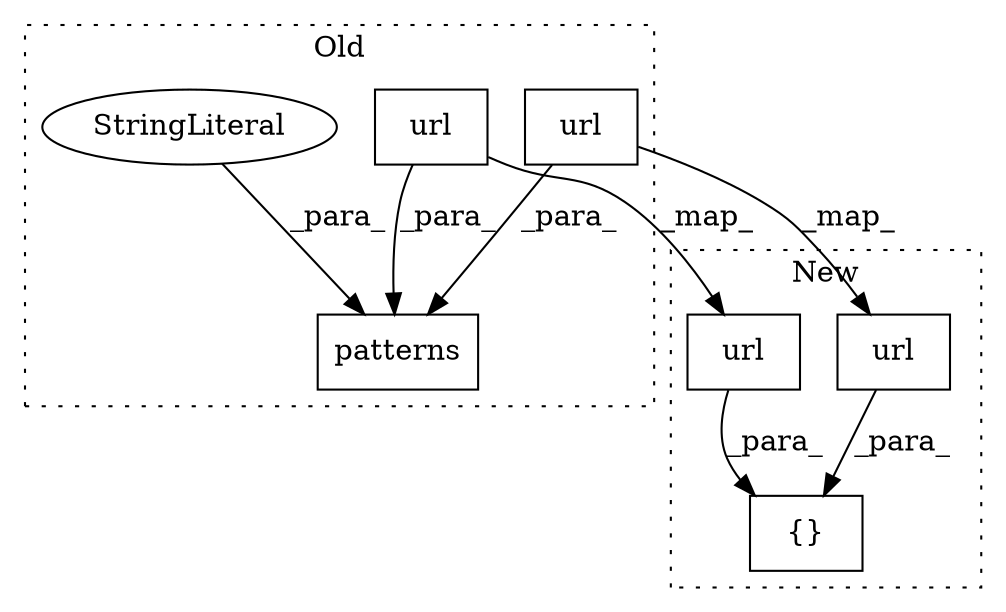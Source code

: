digraph G {
subgraph cluster0 {
1 [label="url" a="32" s="199,252" l="4,1" shape="box"];
4 [label="patterns" a="32" s="165,308" l="9,1" shape="box"];
5 [label="StringLiteral" a="45" s="174" l="24" shape="ellipse"];
7 [label="url" a="32" s="254,307" l="4,1" shape="box"];
label = "Old";
style="dotted";
}
subgraph cluster1 {
2 [label="url" a="32" s="181,234" l="4,1" shape="box"];
3 [label="{}" a="4" s="180,290" l="1,1" shape="box"];
6 [label="url" a="32" s="236,289" l="4,1" shape="box"];
label = "New";
style="dotted";
}
1 -> 4 [label="_para_"];
1 -> 2 [label="_map_"];
2 -> 3 [label="_para_"];
5 -> 4 [label="_para_"];
6 -> 3 [label="_para_"];
7 -> 4 [label="_para_"];
7 -> 6 [label="_map_"];
}